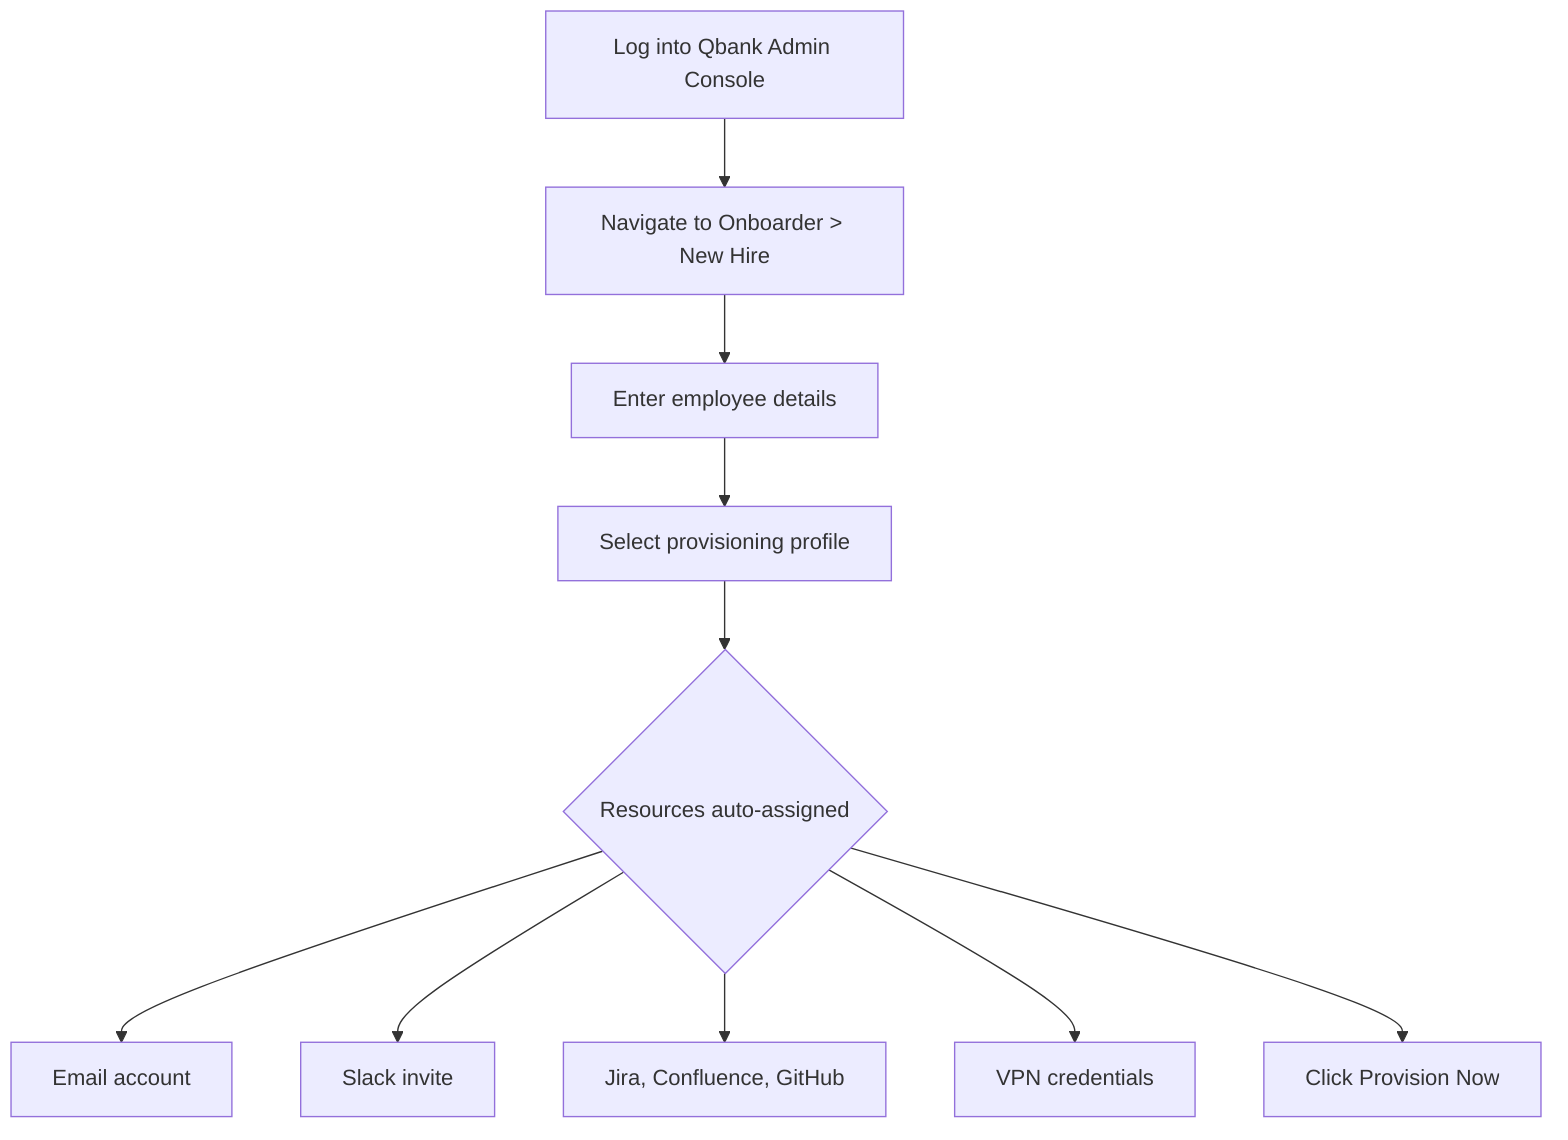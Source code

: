 %% provisioning.mmd
flowchart TD
  A[Log into Qbank Admin Console] --> B[Navigate to Onboarder > New Hire]
  B --> C[Enter employee details]
  C --> D[Select provisioning profile]
  D --> E{Resources auto-assigned}
  E --> F[Email account]
  E --> G[Slack invite]
  E --> H[Jira, Confluence, GitHub]
  E --> I[VPN credentials]
  E --> J[Click Provision Now]